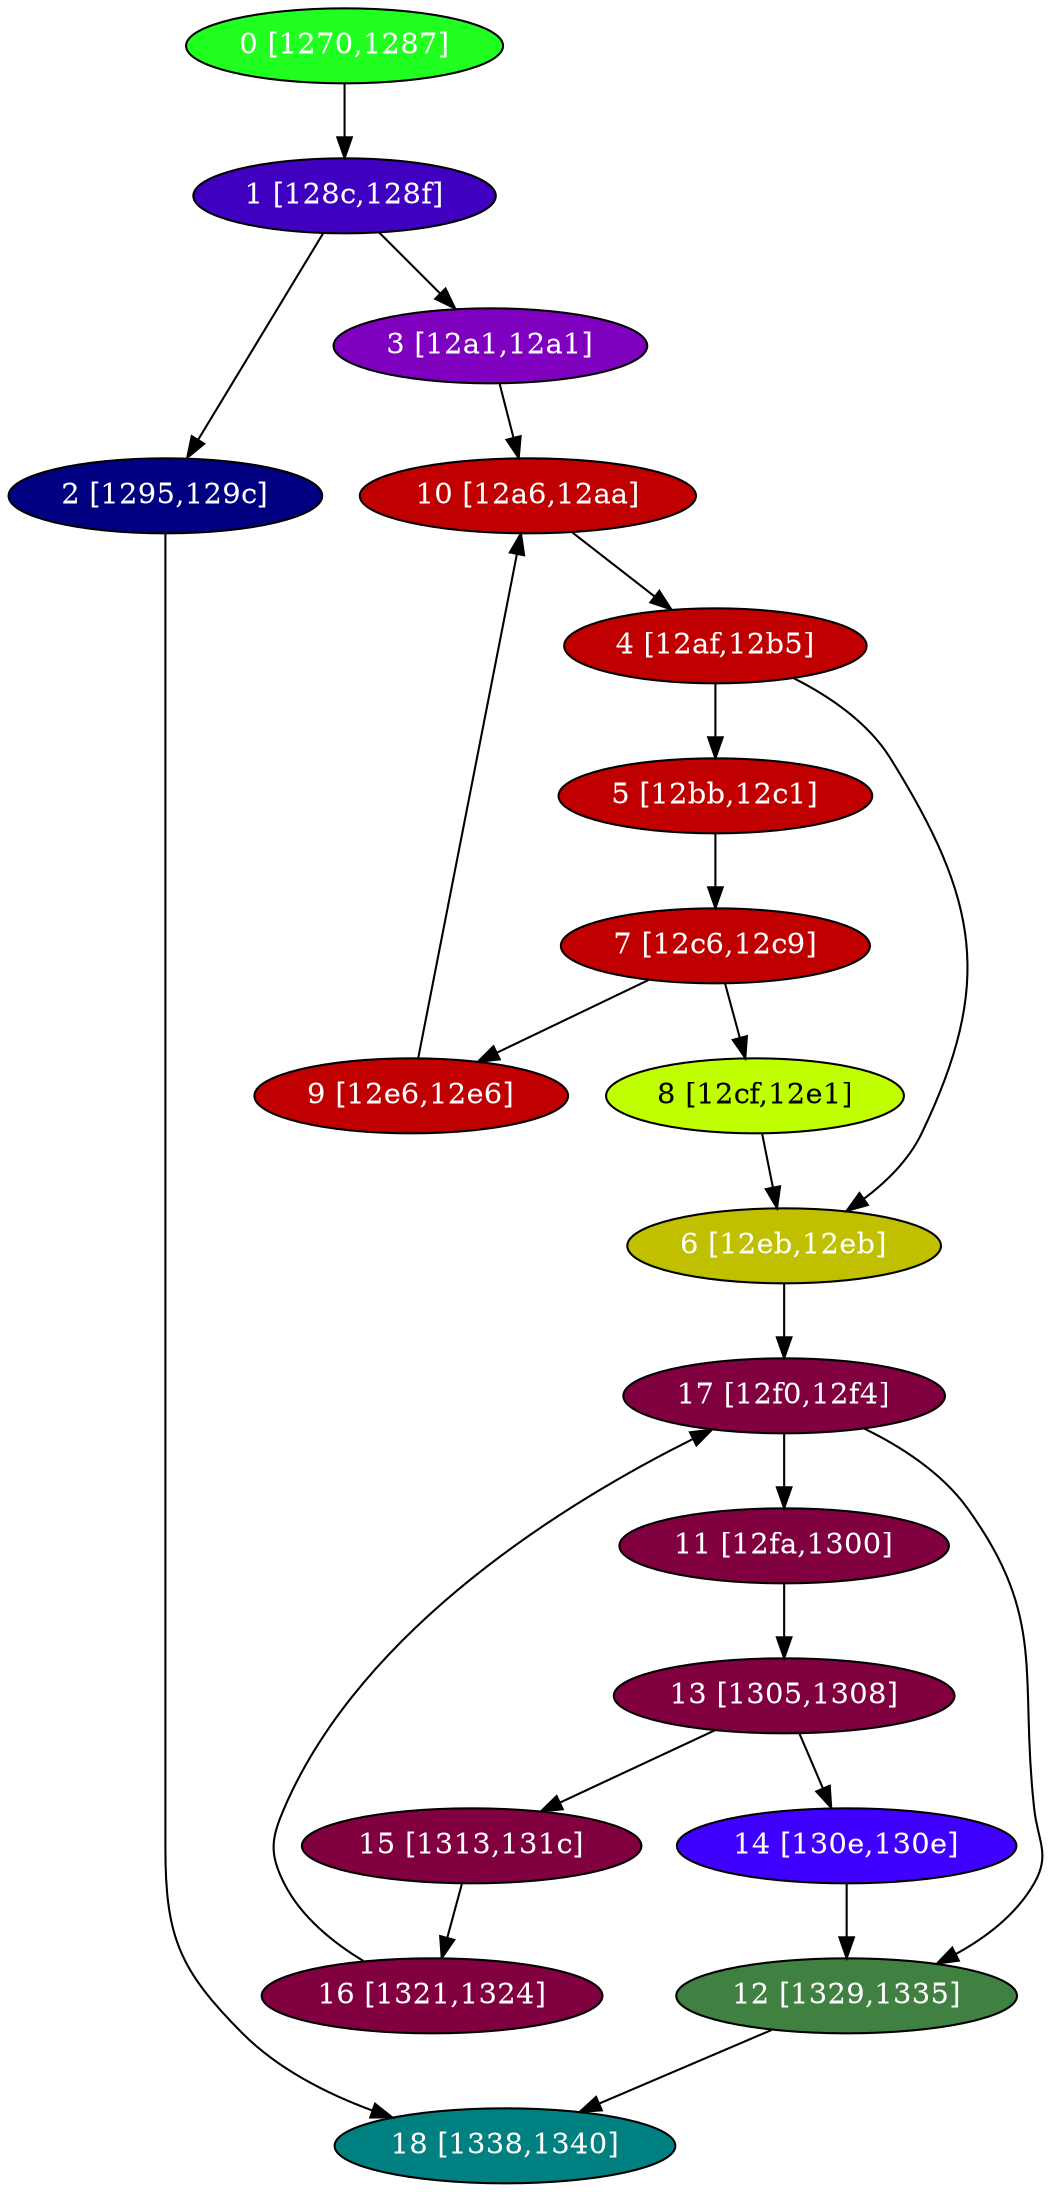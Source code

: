 diGraph wc{
	wc_0  [style=filled fillcolor="#20FF20" fontcolor="#ffffff" shape=oval label="0 [1270,1287]"]
	wc_1  [style=filled fillcolor="#4000C0" fontcolor="#ffffff" shape=oval label="1 [128c,128f]"]
	wc_2  [style=filled fillcolor="#000080" fontcolor="#ffffff" shape=oval label="2 [1295,129c]"]
	wc_3  [style=filled fillcolor="#8000C0" fontcolor="#ffffff" shape=oval label="3 [12a1,12a1]"]
	wc_4  [style=filled fillcolor="#C00000" fontcolor="#ffffff" shape=oval label="4 [12af,12b5]"]
	wc_5  [style=filled fillcolor="#C00000" fontcolor="#ffffff" shape=oval label="5 [12bb,12c1]"]
	wc_6  [style=filled fillcolor="#C0C000" fontcolor="#ffffff" shape=oval label="6 [12eb,12eb]"]
	wc_7  [style=filled fillcolor="#C00000" fontcolor="#ffffff" shape=oval label="7 [12c6,12c9]"]
	wc_8  [style=filled fillcolor="#C0FF00" fontcolor="#000000" shape=oval label="8 [12cf,12e1]"]
	wc_9  [style=filled fillcolor="#C00000" fontcolor="#ffffff" shape=oval label="9 [12e6,12e6]"]
	wc_a  [style=filled fillcolor="#C00000" fontcolor="#ffffff" shape=oval label="10 [12a6,12aa]"]
	wc_b  [style=filled fillcolor="#800040" fontcolor="#ffffff" shape=oval label="11 [12fa,1300]"]
	wc_c  [style=filled fillcolor="#408040" fontcolor="#ffffff" shape=oval label="12 [1329,1335]"]
	wc_d  [style=filled fillcolor="#800040" fontcolor="#ffffff" shape=oval label="13 [1305,1308]"]
	wc_e  [style=filled fillcolor="#4000FF" fontcolor="#ffffff" shape=oval label="14 [130e,130e]"]
	wc_f  [style=filled fillcolor="#800040" fontcolor="#ffffff" shape=oval label="15 [1313,131c]"]
	wc_10  [style=filled fillcolor="#800040" fontcolor="#ffffff" shape=oval label="16 [1321,1324]"]
	wc_11  [style=filled fillcolor="#800040" fontcolor="#ffffff" shape=oval label="17 [12f0,12f4]"]
	wc_12  [style=filled fillcolor="#008080" fontcolor="#ffffff" shape=oval label="18 [1338,1340]"]

	wc_0 -> wc_1
	wc_1 -> wc_2
	wc_1 -> wc_3
	wc_2 -> wc_12
	wc_3 -> wc_a
	wc_4 -> wc_5
	wc_4 -> wc_6
	wc_5 -> wc_7
	wc_6 -> wc_11
	wc_7 -> wc_8
	wc_7 -> wc_9
	wc_8 -> wc_6
	wc_9 -> wc_a
	wc_a -> wc_4
	wc_b -> wc_d
	wc_c -> wc_12
	wc_d -> wc_e
	wc_d -> wc_f
	wc_e -> wc_c
	wc_f -> wc_10
	wc_10 -> wc_11
	wc_11 -> wc_b
	wc_11 -> wc_c
}
